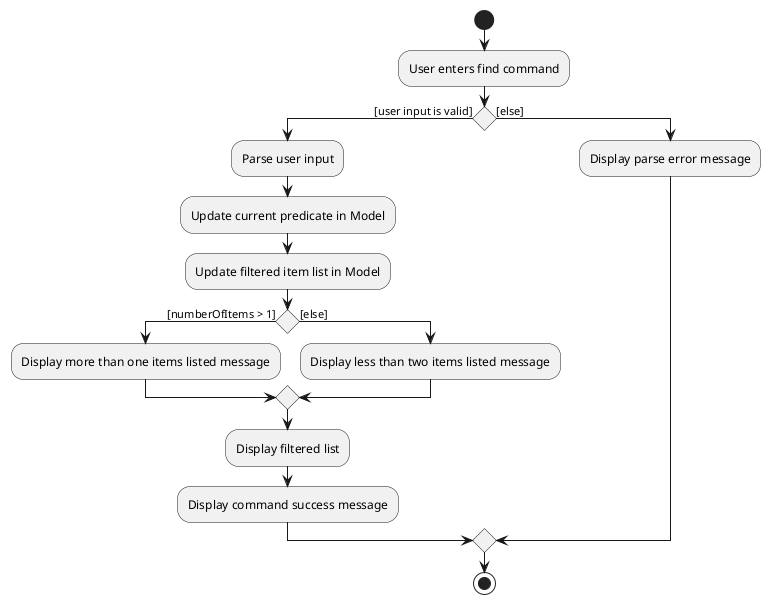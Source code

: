 @startuml
start
:User enters find command;

'Since the beta syntax does not support placing the condition outside the
'diamond we place it as the true branch instead.

if () then ([user input is valid])
    :Parse user input;
    :Update current predicate in Model;
    :Update filtered item list in Model;
    if () then ([numberOfItems > 1])
    :Display more than one items listed message;
    else ([else])
    :Display less than two items listed message;
    endif
    :Display filtered list;
    :Display command success message;
else ([else])
    :Display parse error message;
endif
stop
@enduml
